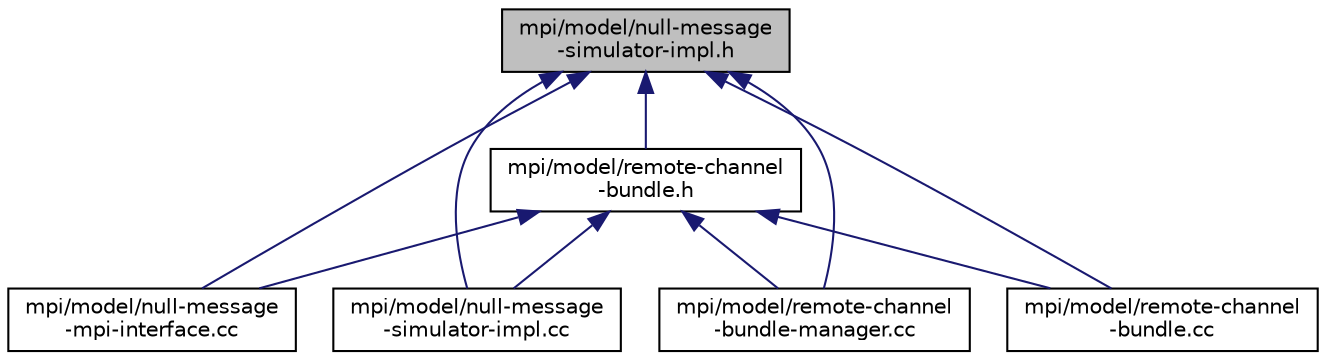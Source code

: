 digraph "mpi/model/null-message-simulator-impl.h"
{
  edge [fontname="Helvetica",fontsize="10",labelfontname="Helvetica",labelfontsize="10"];
  node [fontname="Helvetica",fontsize="10",shape=record];
  Node1 [label="mpi/model/null-message\l-simulator-impl.h",height=0.2,width=0.4,color="black", fillcolor="grey75", style="filled", fontcolor="black"];
  Node1 -> Node2 [dir="back",color="midnightblue",fontsize="10",style="solid"];
  Node2 [label="mpi/model/null-message\l-mpi-interface.cc",height=0.2,width=0.4,color="black", fillcolor="white", style="filled",URL="$d4/dd8/null-message-mpi-interface_8cc.html"];
  Node1 -> Node3 [dir="back",color="midnightblue",fontsize="10",style="solid"];
  Node3 [label="mpi/model/remote-channel\l-bundle.h",height=0.2,width=0.4,color="black", fillcolor="white", style="filled",URL="$d4/d34/remote-channel-bundle_8h.html"];
  Node3 -> Node2 [dir="back",color="midnightblue",fontsize="10",style="solid"];
  Node3 -> Node4 [dir="back",color="midnightblue",fontsize="10",style="solid"];
  Node4 [label="mpi/model/null-message\l-simulator-impl.cc",height=0.2,width=0.4,color="black", fillcolor="white", style="filled",URL="$d5/d93/null-message-simulator-impl_8cc.html"];
  Node3 -> Node5 [dir="back",color="midnightblue",fontsize="10",style="solid"];
  Node5 [label="mpi/model/remote-channel\l-bundle-manager.cc",height=0.2,width=0.4,color="black", fillcolor="white", style="filled",URL="$de/d36/remote-channel-bundle-manager_8cc.html"];
  Node3 -> Node6 [dir="back",color="midnightblue",fontsize="10",style="solid"];
  Node6 [label="mpi/model/remote-channel\l-bundle.cc",height=0.2,width=0.4,color="black", fillcolor="white", style="filled",URL="$d4/d7c/remote-channel-bundle_8cc.html"];
  Node1 -> Node4 [dir="back",color="midnightblue",fontsize="10",style="solid"];
  Node1 -> Node5 [dir="back",color="midnightblue",fontsize="10",style="solid"];
  Node1 -> Node6 [dir="back",color="midnightblue",fontsize="10",style="solid"];
}
